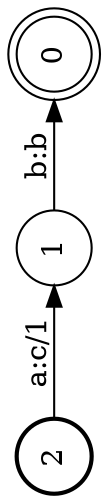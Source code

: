 digraph FST {
rankdir = LR;
size = "8.5,11";
label = "";
center = 1;
orientation = Landscape;
ranksep = "0.4";
nodesep = "0.25";
2 [label = "2", shape = circle, style = bold, fontsize = 14]
	2 -> 1 [label = "a:c/1", fontsize = 14];
0 [label = "0", shape = doublecircle, style = solid, fontsize = 14]
1 [label = "1", shape = circle, style = solid, fontsize = 14]
	1 -> 0 [label = "b:b", fontsize = 14];
}
